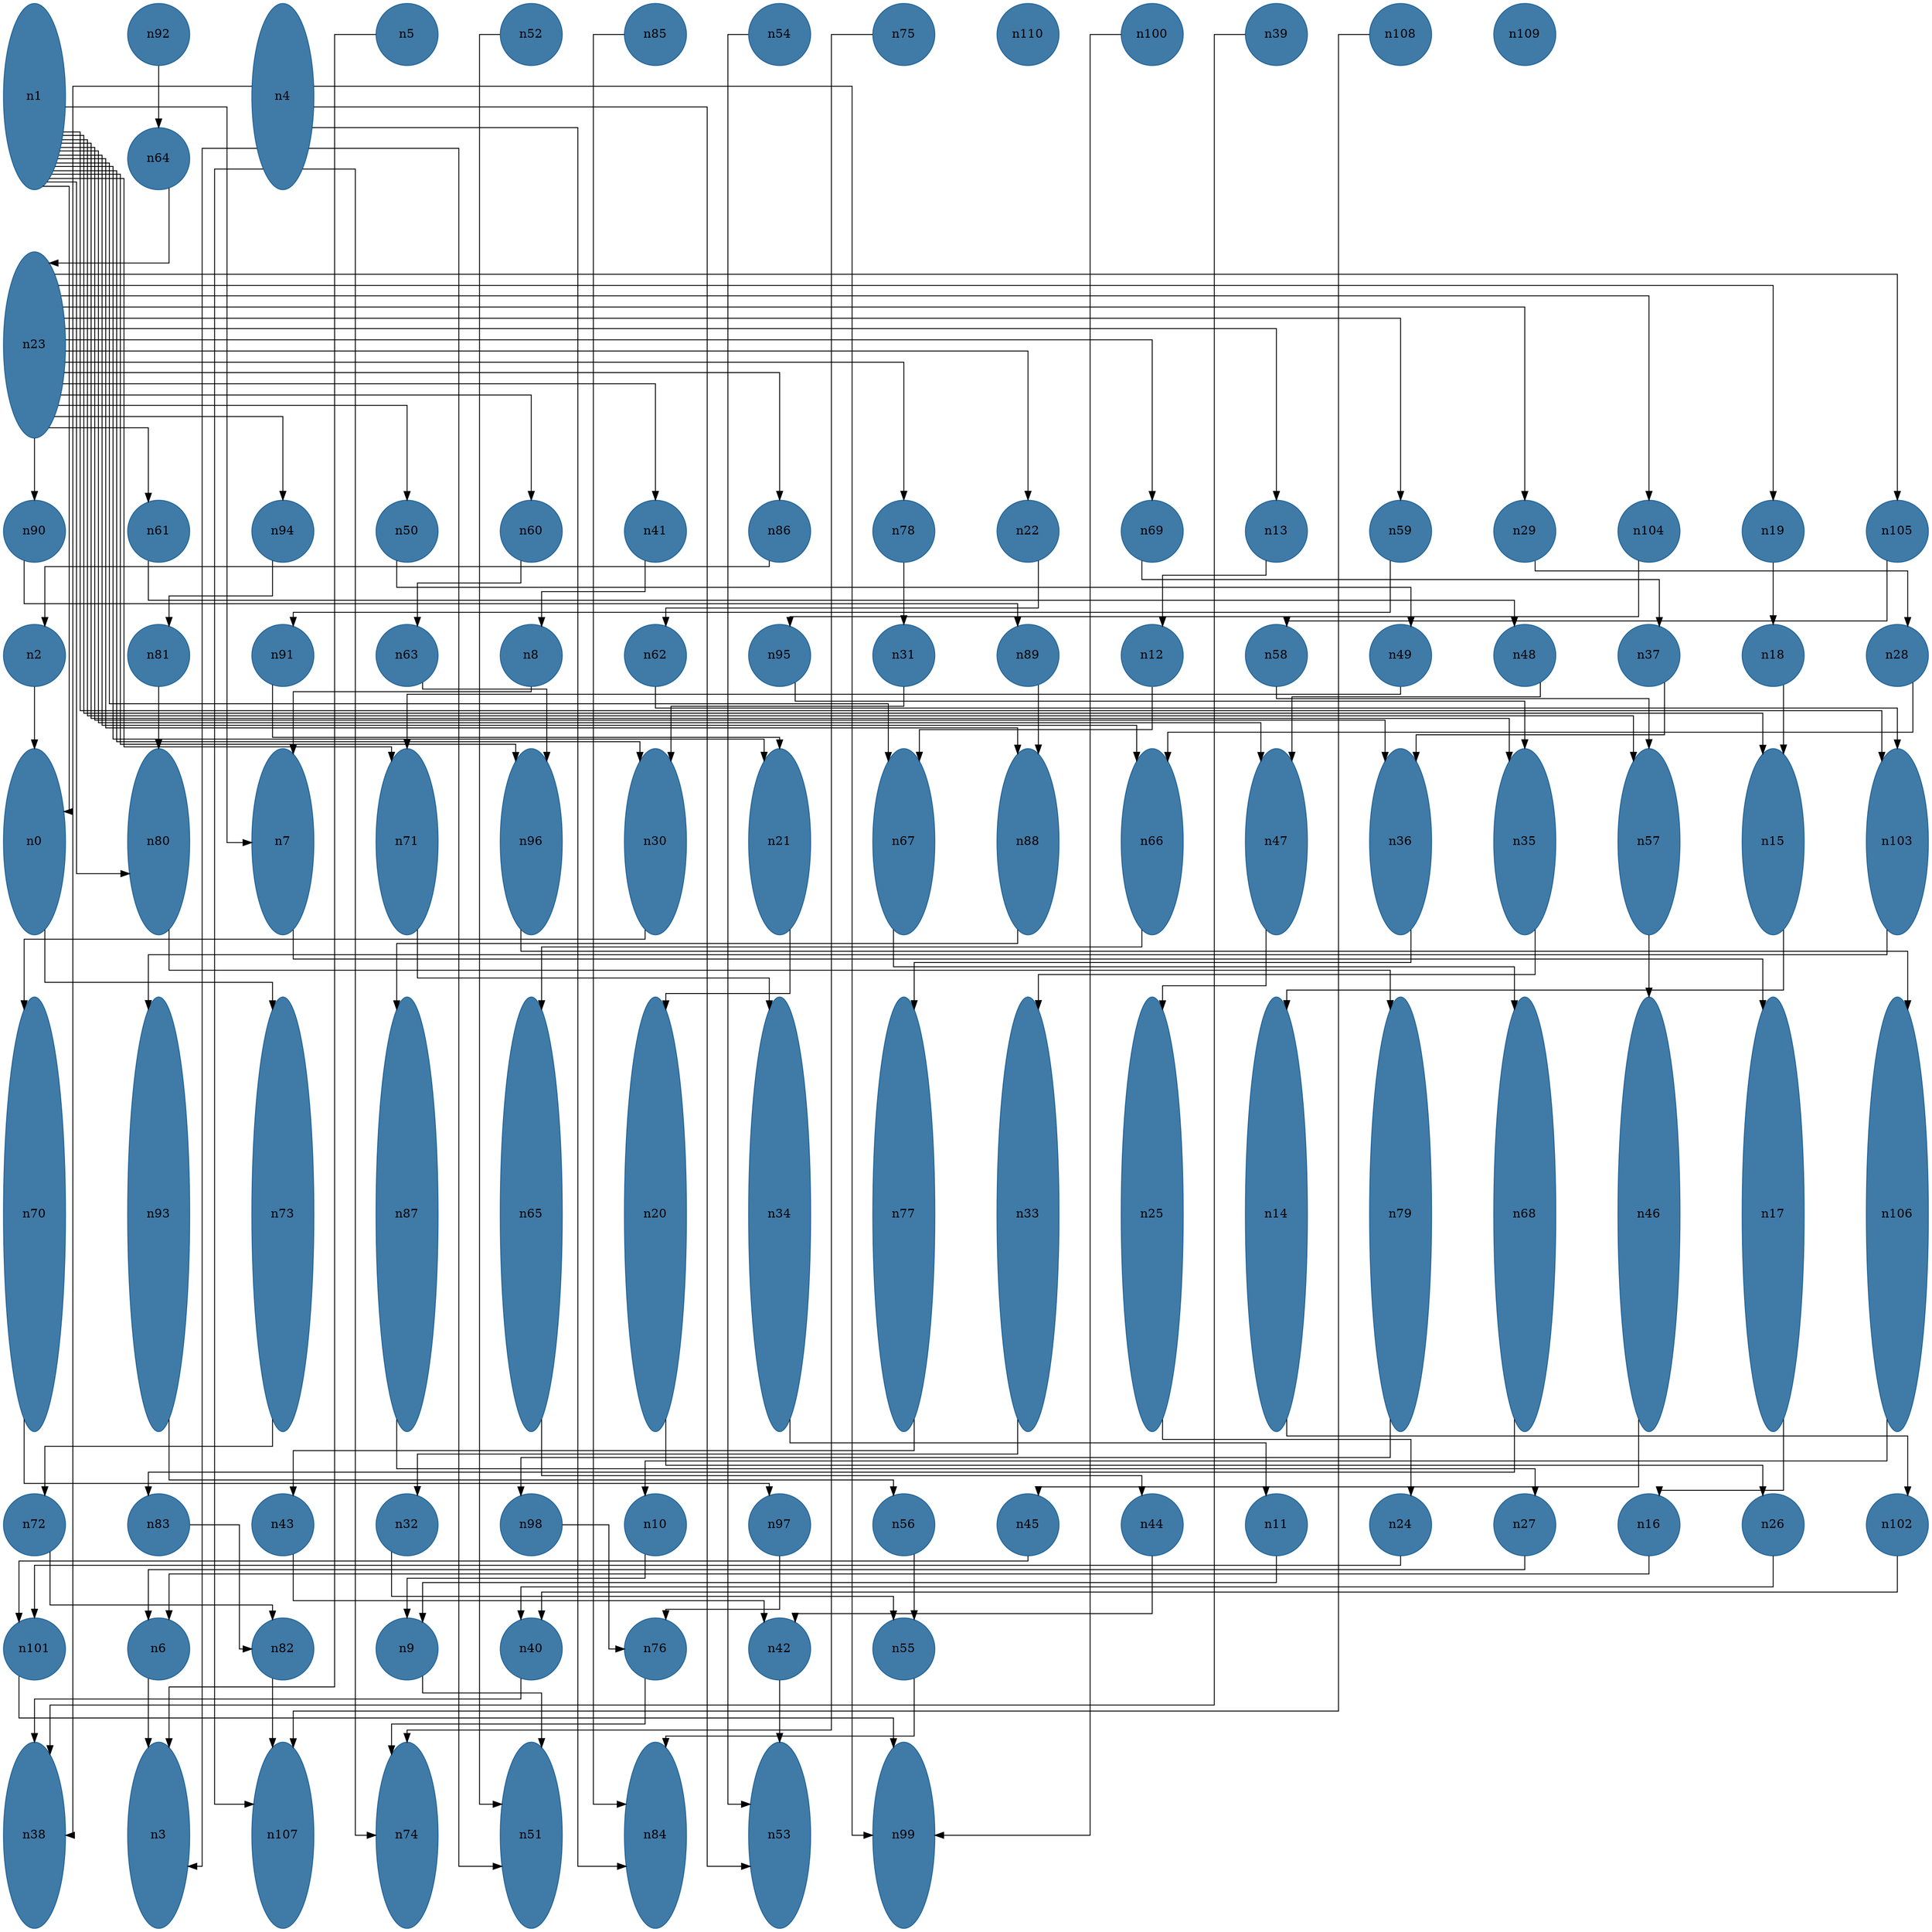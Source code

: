 //do not use DOT to generate pdf use NEATO or FDP
digraph{
layout="neato";
splines="ortho";
n1[shape="ellipse", style="filled", color="#004E8ABF", pos="0,31!", height="3", width="1"];
n1 -> n0;
n1 -> n80;
n1 -> n7;
n1 -> n71;
n1 -> n30;
n1 -> n96;
n1 -> n21;
n1 -> n67;
n1 -> n66;
n1 -> n88;
n1 -> n36;
n1 -> n47;
n1 -> n57;
n1 -> n35;
n1 -> n15;
n1 -> n103;
n92[shape="ellipse", style="filled", color="#004E8ABF", pos="2,32!", height="1", width="1"];
n92 -> n64;
n4[shape="ellipse", style="filled", color="#004E8ABF", pos="4,31!", height="3", width="1"];
n4 -> n38;
n4 -> n3;
n4 -> n107;
n4 -> n74;
n4 -> n51;
n4 -> n84;
n4 -> n53;
n4 -> n99;
n5[shape="ellipse", style="filled", color="#004E8ABF", pos="6,32!", height="1", width="1"];
n5 -> n3;
n52[shape="ellipse", style="filled", color="#004E8ABF", pos="8,32!", height="1", width="1"];
n52 -> n51;
n85[shape="ellipse", style="filled", color="#004E8ABF", pos="10,32!", height="1", width="1"];
n85 -> n84;
n54[shape="ellipse", style="filled", color="#004E8ABF", pos="12,32!", height="1", width="1"];
n54 -> n53;
n75[shape="ellipse", style="filled", color="#004E8ABF", pos="14,32!", height="1", width="1"];
n75 -> n74;
n110[shape="ellipse", style="filled", color="#004E8ABF", pos="16,32!", height="1", width="1"];
n100[shape="ellipse", style="filled", color="#004E8ABF", pos="18,32!", height="1", width="1"];
n100 -> n99;
n39[shape="ellipse", style="filled", color="#004E8ABF", pos="20,32!", height="1", width="1"];
n39 -> n38;
n108[shape="ellipse", style="filled", color="#004E8ABF", pos="22,32!", height="1", width="1"];
n108 -> n107;
n109[shape="ellipse", style="filled", color="#004E8ABF", pos="24,32!", height="1", width="1"];
n64[shape="ellipse", style="filled", color="#004E8ABF", pos="2,30!", height="1", width="1"];
n64 -> n23;
n23[shape="ellipse", style="filled", color="#004E8ABF", pos="0,27!", height="3", width="1"];
n23 -> n90;
n23 -> n61;
n23 -> n94;
n23 -> n50;
n23 -> n60;
n23 -> n41;
n23 -> n86;
n23 -> n78;
n23 -> n22;
n23 -> n69;
n23 -> n13;
n23 -> n59;
n23 -> n29;
n23 -> n104;
n23 -> n19;
n23 -> n105;
n90[shape="ellipse", style="filled", color="#004E8ABF", pos="0,24!", height="1", width="1"];
n90 -> n89;
n61[shape="ellipse", style="filled", color="#004E8ABF", pos="2,24!", height="1", width="1"];
n61 -> n48;
n94[shape="ellipse", style="filled", color="#004E8ABF", pos="4,24!", height="1", width="1"];
n94 -> n81;
n50[shape="ellipse", style="filled", color="#004E8ABF", pos="6,24!", height="1", width="1"];
n50 -> n49;
n60[shape="ellipse", style="filled", color="#004E8ABF", pos="8,24!", height="1", width="1"];
n60 -> n63;
n41[shape="ellipse", style="filled", color="#004E8ABF", pos="10,24!", height="1", width="1"];
n41 -> n8;
n86[shape="ellipse", style="filled", color="#004E8ABF", pos="12,24!", height="1", width="1"];
n86 -> n2;
n78[shape="ellipse", style="filled", color="#004E8ABF", pos="14,24!", height="1", width="1"];
n78 -> n31;
n22[shape="ellipse", style="filled", color="#004E8ABF", pos="16,24!", height="1", width="1"];
n22 -> n62;
n69[shape="ellipse", style="filled", color="#004E8ABF", pos="18,24!", height="1", width="1"];
n69 -> n37;
n13[shape="ellipse", style="filled", color="#004E8ABF", pos="20,24!", height="1", width="1"];
n13 -> n12;
n59[shape="ellipse", style="filled", color="#004E8ABF", pos="22,24!", height="1", width="1"];
n59 -> n91;
n29[shape="ellipse", style="filled", color="#004E8ABF", pos="24,24!", height="1", width="1"];
n29 -> n28;
n104[shape="ellipse", style="filled", color="#004E8ABF", pos="26,24!", height="1", width="1"];
n104 -> n95;
n19[shape="ellipse", style="filled", color="#004E8ABF", pos="28,24!", height="1", width="1"];
n19 -> n18;
n105[shape="ellipse", style="filled", color="#004E8ABF", pos="30,24!", height="1", width="1"];
n105 -> n58;
n2[shape="ellipse", style="filled", color="#004E8ABF", pos="0,22!", height="1", width="1"];
n2 -> n0;
n81[shape="ellipse", style="filled", color="#004E8ABF", pos="2,22!", height="1", width="1"];
n81 -> n80;
n91[shape="ellipse", style="filled", color="#004E8ABF", pos="4,22!", height="1", width="1"];
n91 -> n21;
n63[shape="ellipse", style="filled", color="#004E8ABF", pos="6,22!", height="1", width="1"];
n63 -> n96;
n8[shape="ellipse", style="filled", color="#004E8ABF", pos="8,22!", height="1", width="1"];
n8 -> n7;
n62[shape="ellipse", style="filled", color="#004E8ABF", pos="10,22!", height="1", width="1"];
n62 -> n103;
n95[shape="ellipse", style="filled", color="#004E8ABF", pos="12,22!", height="1", width="1"];
n95 -> n35;
n31[shape="ellipse", style="filled", color="#004E8ABF", pos="14,22!", height="1", width="1"];
n31 -> n30;
n89[shape="ellipse", style="filled", color="#004E8ABF", pos="16,22!", height="1", width="1"];
n89 -> n88;
n12[shape="ellipse", style="filled", color="#004E8ABF", pos="18,22!", height="1", width="1"];
n12 -> n67;
n58[shape="ellipse", style="filled", color="#004E8ABF", pos="20,22!", height="1", width="1"];
n58 -> n57;
n49[shape="ellipse", style="filled", color="#004E8ABF", pos="22,22!", height="1", width="1"];
n49 -> n71;
n48[shape="ellipse", style="filled", color="#004E8ABF", pos="24,22!", height="1", width="1"];
n48 -> n47;
n37[shape="ellipse", style="filled", color="#004E8ABF", pos="26,22!", height="1", width="1"];
n37 -> n36;
n18[shape="ellipse", style="filled", color="#004E8ABF", pos="28,22!", height="1", width="1"];
n18 -> n15;
n28[shape="ellipse", style="filled", color="#004E8ABF", pos="30,22!", height="1", width="1"];
n28 -> n66;
n0[shape="ellipse", style="filled", color="#004E8ABF", pos="0,19!", height="3", width="1"];
n0 -> n73;
n80[shape="ellipse", style="filled", color="#004E8ABF", pos="2,19!", height="3", width="1"];
n80 -> n79;
n7[shape="ellipse", style="filled", color="#004E8ABF", pos="4,19!", height="3", width="1"];
n7 -> n17;
n71[shape="ellipse", style="filled", color="#004E8ABF", pos="6,19!", height="3", width="1"];
n71 -> n34;
n96[shape="ellipse", style="filled", color="#004E8ABF", pos="8,19!", height="3", width="1"];
n96 -> n106;
n30[shape="ellipse", style="filled", color="#004E8ABF", pos="10,19!", height="3", width="1"];
n30 -> n70;
n21[shape="ellipse", style="filled", color="#004E8ABF", pos="12,19!", height="3", width="1"];
n21 -> n20;
n67[shape="ellipse", style="filled", color="#004E8ABF", pos="14,19!", height="3", width="1"];
n67 -> n68;
n88[shape="ellipse", style="filled", color="#004E8ABF", pos="16,19!", height="3", width="1"];
n88 -> n87;
n66[shape="ellipse", style="filled", color="#004E8ABF", pos="18,19!", height="3", width="1"];
n66 -> n65;
n47[shape="ellipse", style="filled", color="#004E8ABF", pos="20,19!", height="3", width="1"];
n47 -> n25;
n36[shape="ellipse", style="filled", color="#004E8ABF", pos="22,19!", height="3", width="1"];
n36 -> n77;
n35[shape="ellipse", style="filled", color="#004E8ABF", pos="24,19!", height="3", width="1"];
n35 -> n33;
n57[shape="ellipse", style="filled", color="#004E8ABF", pos="26,19!", height="3", width="1"];
n57 -> n46;
n15[shape="ellipse", style="filled", color="#004E8ABF", pos="28,19!", height="3", width="1"];
n15 -> n14;
n103[shape="ellipse", style="filled", color="#004E8ABF", pos="30,19!", height="3", width="1"];
n103 -> n93;
n70[shape="ellipse", style="filled", color="#004E8ABF", pos="0,13!", height="7", width="1"];
n70 -> n97;
n93[shape="ellipse", style="filled", color="#004E8ABF", pos="2,13!", height="7", width="1"];
n93 -> n56;
n73[shape="ellipse", style="filled", color="#004E8ABF", pos="4,13!", height="7", width="1"];
n73 -> n72;
n87[shape="ellipse", style="filled", color="#004E8ABF", pos="6,13!", height="7", width="1"];
n87 -> n27;
n65[shape="ellipse", style="filled", color="#004E8ABF", pos="8,13!", height="7", width="1"];
n65 -> n44;
n20[shape="ellipse", style="filled", color="#004E8ABF", pos="10,13!", height="7", width="1"];
n20 -> n26;
n34[shape="ellipse", style="filled", color="#004E8ABF", pos="12,13!", height="7", width="1"];
n34 -> n11;
n77[shape="ellipse", style="filled", color="#004E8ABF", pos="14,13!", height="7", width="1"];
n77 -> n43;
n33[shape="ellipse", style="filled", color="#004E8ABF", pos="16,13!", height="7", width="1"];
n33 -> n32;
n25[shape="ellipse", style="filled", color="#004E8ABF", pos="18,13!", height="7", width="1"];
n25 -> n24;
n14[shape="ellipse", style="filled", color="#004E8ABF", pos="20,13!", height="7", width="1"];
n14 -> n102;
n79[shape="ellipse", style="filled", color="#004E8ABF", pos="22,13!", height="7", width="1"];
n79 -> n98;
n68[shape="ellipse", style="filled", color="#004E8ABF", pos="24,13!", height="7", width="1"];
n68 -> n83;
n46[shape="ellipse", style="filled", color="#004E8ABF", pos="26,13!", height="7", width="1"];
n46 -> n45;
n17[shape="ellipse", style="filled", color="#004E8ABF", pos="28,13!", height="7", width="1"];
n17 -> n16;
n106[shape="ellipse", style="filled", color="#004E8ABF", pos="30,13!", height="7", width="1"];
n106 -> n10;
n72[shape="ellipse", style="filled", color="#004E8ABF", pos="0,8!", height="1", width="1"];
n72 -> n82;
n83[shape="ellipse", style="filled", color="#004E8ABF", pos="2,8!", height="1", width="1"];
n83 -> n82;
n43[shape="ellipse", style="filled", color="#004E8ABF", pos="4,8!", height="1", width="1"];
n43 -> n42;
n32[shape="ellipse", style="filled", color="#004E8ABF", pos="6,8!", height="1", width="1"];
n32 -> n55;
n98[shape="ellipse", style="filled", color="#004E8ABF", pos="8,8!", height="1", width="1"];
n98 -> n76;
n10[shape="ellipse", style="filled", color="#004E8ABF", pos="10,8!", height="1", width="1"];
n10 -> n9;
n97[shape="ellipse", style="filled", color="#004E8ABF", pos="12,8!", height="1", width="1"];
n97 -> n76;
n56[shape="ellipse", style="filled", color="#004E8ABF", pos="14,8!", height="1", width="1"];
n56 -> n55;
n45[shape="ellipse", style="filled", color="#004E8ABF", pos="16,8!", height="1", width="1"];
n45 -> n101;
n44[shape="ellipse", style="filled", color="#004E8ABF", pos="18,8!", height="1", width="1"];
n44 -> n42;
n11[shape="ellipse", style="filled", color="#004E8ABF", pos="20,8!", height="1", width="1"];
n11 -> n9;
n24[shape="ellipse", style="filled", color="#004E8ABF", pos="22,8!", height="1", width="1"];
n24 -> n101;
n27[shape="ellipse", style="filled", color="#004E8ABF", pos="24,8!", height="1", width="1"];
n27 -> n6;
n16[shape="ellipse", style="filled", color="#004E8ABF", pos="26,8!", height="1", width="1"];
n16 -> n6;
n26[shape="ellipse", style="filled", color="#004E8ABF", pos="28,8!", height="1", width="1"];
n26 -> n40;
n102[shape="ellipse", style="filled", color="#004E8ABF", pos="30,8!", height="1", width="1"];
n102 -> n40;
n101[shape="ellipse", style="filled", color="#004E8ABF", pos="0,6!", height="1", width="1"];
n101 -> n99;
n6[shape="ellipse", style="filled", color="#004E8ABF", pos="2,6!", height="1", width="1"];
n6 -> n3;
n82[shape="ellipse", style="filled", color="#004E8ABF", pos="4,6!", height="1", width="1"];
n82 -> n107;
n9[shape="ellipse", style="filled", color="#004E8ABF", pos="6,6!", height="1", width="1"];
n9 -> n51;
n40[shape="ellipse", style="filled", color="#004E8ABF", pos="8,6!", height="1", width="1"];
n40 -> n38;
n76[shape="ellipse", style="filled", color="#004E8ABF", pos="10,6!", height="1", width="1"];
n76 -> n74;
n42[shape="ellipse", style="filled", color="#004E8ABF", pos="12,6!", height="1", width="1"];
n42 -> n53;
n55[shape="ellipse", style="filled", color="#004E8ABF", pos="14,6!", height="1", width="1"];
n55 -> n84;
n38[shape="ellipse", style="filled", color="#004E8ABF", pos="0,3!", height="3", width="1"];
n3[shape="ellipse", style="filled", color="#004E8ABF", pos="2,3!", height="3", width="1"];
n107[shape="ellipse", style="filled", color="#004E8ABF", pos="4,3!", height="3", width="1"];
n74[shape="ellipse", style="filled", color="#004E8ABF", pos="6,3!", height="3", width="1"];
n51[shape="ellipse", style="filled", color="#004E8ABF", pos="8,3!", height="3", width="1"];
n84[shape="ellipse", style="filled", color="#004E8ABF", pos="10,3!", height="3", width="1"];
n53[shape="ellipse", style="filled", color="#004E8ABF", pos="12,3!", height="3", width="1"];
n99[shape="ellipse", style="filled", color="#004E8ABF", pos="14,3!", height="3", width="1"];
}